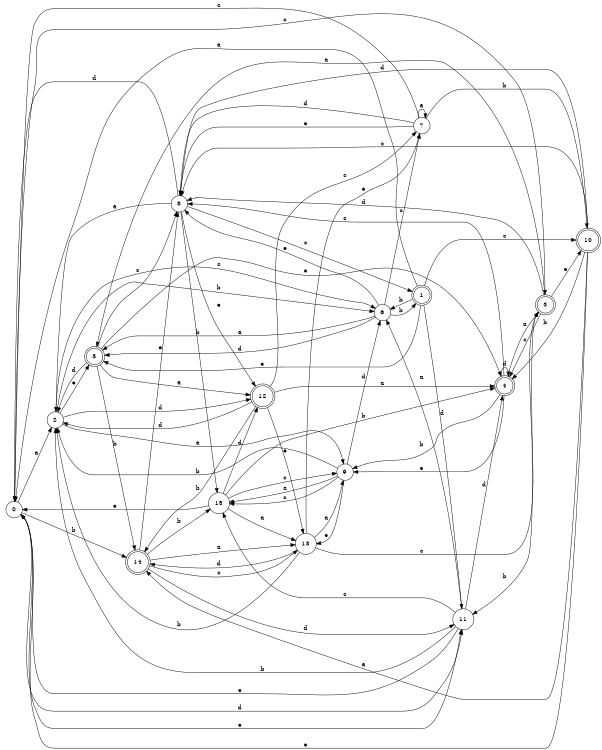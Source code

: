 digraph n13_4 {
__start0 [label="" shape="none"];

rankdir=LR;
size="8,5";

s0 [style="filled", color="black", fillcolor="white" shape="circle", label="0"];
s1 [style="rounded,filled", color="black", fillcolor="white" shape="doublecircle", label="1"];
s2 [style="filled", color="black", fillcolor="white" shape="circle", label="2"];
s3 [style="rounded,filled", color="black", fillcolor="white" shape="doublecircle", label="3"];
s4 [style="rounded,filled", color="black", fillcolor="white" shape="doublecircle", label="4"];
s5 [style="rounded,filled", color="black", fillcolor="white" shape="doublecircle", label="5"];
s6 [style="filled", color="black", fillcolor="white" shape="circle", label="6"];
s7 [style="filled", color="black", fillcolor="white" shape="circle", label="7"];
s8 [style="filled", color="black", fillcolor="white" shape="circle", label="8"];
s9 [style="filled", color="black", fillcolor="white" shape="circle", label="9"];
s10 [style="rounded,filled", color="black", fillcolor="white" shape="doublecircle", label="10"];
s11 [style="filled", color="black", fillcolor="white" shape="circle", label="11"];
s12 [style="rounded,filled", color="black", fillcolor="white" shape="doublecircle", label="12"];
s13 [style="filled", color="black", fillcolor="white" shape="circle", label="13"];
s14 [style="rounded,filled", color="black", fillcolor="white" shape="doublecircle", label="14"];
s15 [style="filled", color="black", fillcolor="white" shape="circle", label="15"];
s0 -> s2 [label="a"];
s0 -> s14 [label="b"];
s0 -> s3 [label="c"];
s0 -> s11 [label="d"];
s0 -> s11 [label="e"];
s1 -> s0 [label="a"];
s1 -> s6 [label="b"];
s1 -> s10 [label="c"];
s1 -> s11 [label="d"];
s1 -> s5 [label="e"];
s2 -> s9 [label="a"];
s2 -> s6 [label="b"];
s2 -> s6 [label="c"];
s2 -> s12 [label="d"];
s2 -> s5 [label="e"];
s3 -> s5 [label="a"];
s3 -> s11 [label="b"];
s3 -> s4 [label="c"];
s3 -> s8 [label="d"];
s3 -> s10 [label="e"];
s4 -> s3 [label="a"];
s4 -> s9 [label="b"];
s4 -> s8 [label="c"];
s4 -> s4 [label="d"];
s4 -> s9 [label="e"];
s5 -> s12 [label="a"];
s5 -> s14 [label="b"];
s5 -> s8 [label="c"];
s5 -> s2 [label="d"];
s5 -> s4 [label="e"];
s6 -> s5 [label="a"];
s6 -> s1 [label="b"];
s6 -> s7 [label="c"];
s6 -> s5 [label="d"];
s6 -> s8 [label="e"];
s7 -> s7 [label="a"];
s7 -> s10 [label="b"];
s7 -> s0 [label="c"];
s7 -> s8 [label="d"];
s7 -> s8 [label="e"];
s8 -> s2 [label="a"];
s8 -> s15 [label="b"];
s8 -> s1 [label="c"];
s8 -> s0 [label="d"];
s8 -> s12 [label="e"];
s9 -> s15 [label="a"];
s9 -> s2 [label="b"];
s9 -> s15 [label="c"];
s9 -> s6 [label="d"];
s9 -> s13 [label="e"];
s10 -> s14 [label="a"];
s10 -> s4 [label="b"];
s10 -> s8 [label="c"];
s10 -> s8 [label="d"];
s10 -> s0 [label="e"];
s11 -> s6 [label="a"];
s11 -> s2 [label="b"];
s11 -> s15 [label="c"];
s11 -> s4 [label="d"];
s11 -> s0 [label="e"];
s12 -> s4 [label="a"];
s12 -> s14 [label="b"];
s12 -> s7 [label="c"];
s12 -> s2 [label="d"];
s12 -> s13 [label="e"];
s13 -> s9 [label="a"];
s13 -> s2 [label="b"];
s13 -> s3 [label="c"];
s13 -> s14 [label="d"];
s13 -> s7 [label="e"];
s14 -> s13 [label="a"];
s14 -> s15 [label="b"];
s14 -> s13 [label="c"];
s14 -> s11 [label="d"];
s14 -> s8 [label="e"];
s15 -> s13 [label="a"];
s15 -> s4 [label="b"];
s15 -> s9 [label="c"];
s15 -> s12 [label="d"];
s15 -> s0 [label="e"];

}